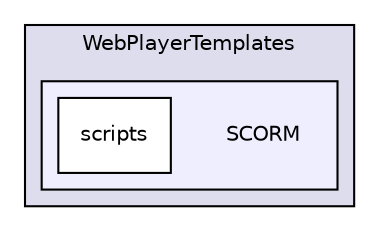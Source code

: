 digraph "/Users/rstals0/Unity Projects/SCORMTestApplication/Assets/WebPlayerTemplates/SCORM" {
  compound=true
  node [ fontsize="10", fontname="Helvetica"];
  edge [ labelfontsize="10", labelfontname="Helvetica"];
  subgraph clusterdir_933dab9e5c2ba2be3118b367e13bec78 {
    graph [ bgcolor="#ddddee", pencolor="black", label="WebPlayerTemplates" fontname="Helvetica", fontsize="10", URL="dir_933dab9e5c2ba2be3118b367e13bec78.html"]
  subgraph clusterdir_a757f32199bd8f03ec26b1d0c59f3f9a {
    graph [ bgcolor="#eeeeff", pencolor="black", label="" URL="dir_a757f32199bd8f03ec26b1d0c59f3f9a.html"];
    dir_a757f32199bd8f03ec26b1d0c59f3f9a [shape=plaintext label="SCORM"];
    dir_7a6efa9ebf38ed8e0b55a100fbf9df17 [shape=box label="scripts" color="black" fillcolor="white" style="filled" URL="dir_7a6efa9ebf38ed8e0b55a100fbf9df17.html"];
  }
  }
}
